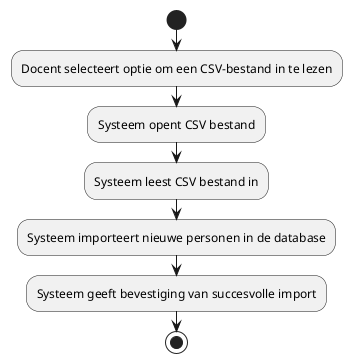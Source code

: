 @startuml  

start  
:Docent selecteert optie om een CSV-bestand in te lezen;  
:Systeem opent CSV bestand;
:Systeem leest CSV bestand in;  
:Systeem importeert nieuwe personen in de database;  
:Systeem geeft bevestiging van succesvolle import;  
stop  

@enduml  